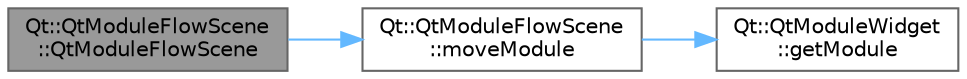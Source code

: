 digraph "Qt::QtModuleFlowScene::QtModuleFlowScene"
{
 // LATEX_PDF_SIZE
  bgcolor="transparent";
  edge [fontname=Helvetica,fontsize=10,labelfontname=Helvetica,labelfontsize=10];
  node [fontname=Helvetica,fontsize=10,shape=box,height=0.2,width=0.4];
  rankdir="LR";
  Node1 [id="Node000001",label="Qt::QtModuleFlowScene\l::QtModuleFlowScene",height=0.2,width=0.4,color="gray40", fillcolor="grey60", style="filled", fontcolor="black",tooltip=" "];
  Node1 -> Node2 [id="edge1_Node000001_Node000002",color="steelblue1",style="solid",tooltip=" "];
  Node2 [id="Node000002",label="Qt::QtModuleFlowScene\l::moveModule",height=0.2,width=0.4,color="grey40", fillcolor="white", style="filled",URL="$class_qt_1_1_qt_module_flow_scene.html#a8b38ae1b7464ceb8b9ee345f51fba5d3",tooltip=" "];
  Node2 -> Node3 [id="edge2_Node000002_Node000003",color="steelblue1",style="solid",tooltip=" "];
  Node3 [id="Node000003",label="Qt::QtModuleWidget\l::getModule",height=0.2,width=0.4,color="grey40", fillcolor="white", style="filled",URL="$class_qt_1_1_qt_module_widget.html#a0120ba29b5ef37acb4e1fac2c7d5872b",tooltip=" "];
}
